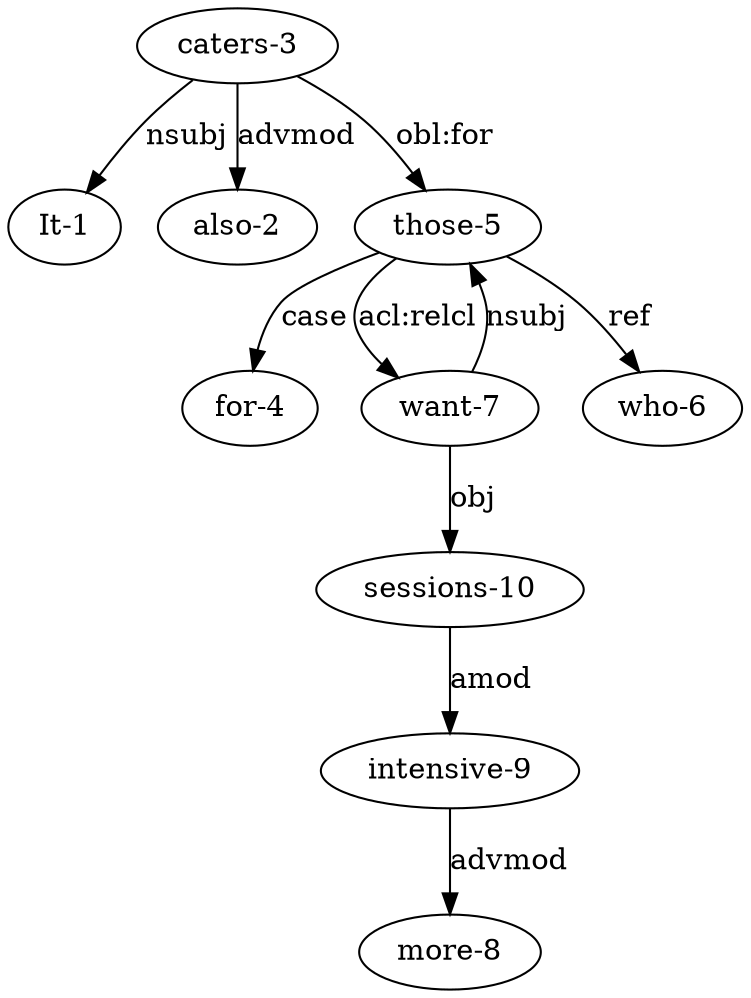 digraph{"caters-3" -> "It-1" [label="nsubj",len=1.00];"caters-3" -> "also-2" [label="advmod",len=1.00];"those-5" -> "for-4" [label="case",len=1.00];"caters-3" -> "those-5" [label="obl:for",len=1.00];"want-7" -> "those-5" [label="nsubj",len=1.00];"those-5" -> "who-6" [label="ref",len=1.00];"those-5" -> "want-7" [label="acl:relcl",len=1.00];"intensive-9" -> "more-8" [label="advmod",len=1.00];"sessions-10" -> "intensive-9" [label="amod",len=1.00];"want-7" -> "sessions-10" [label="obj",len=1.00];} 